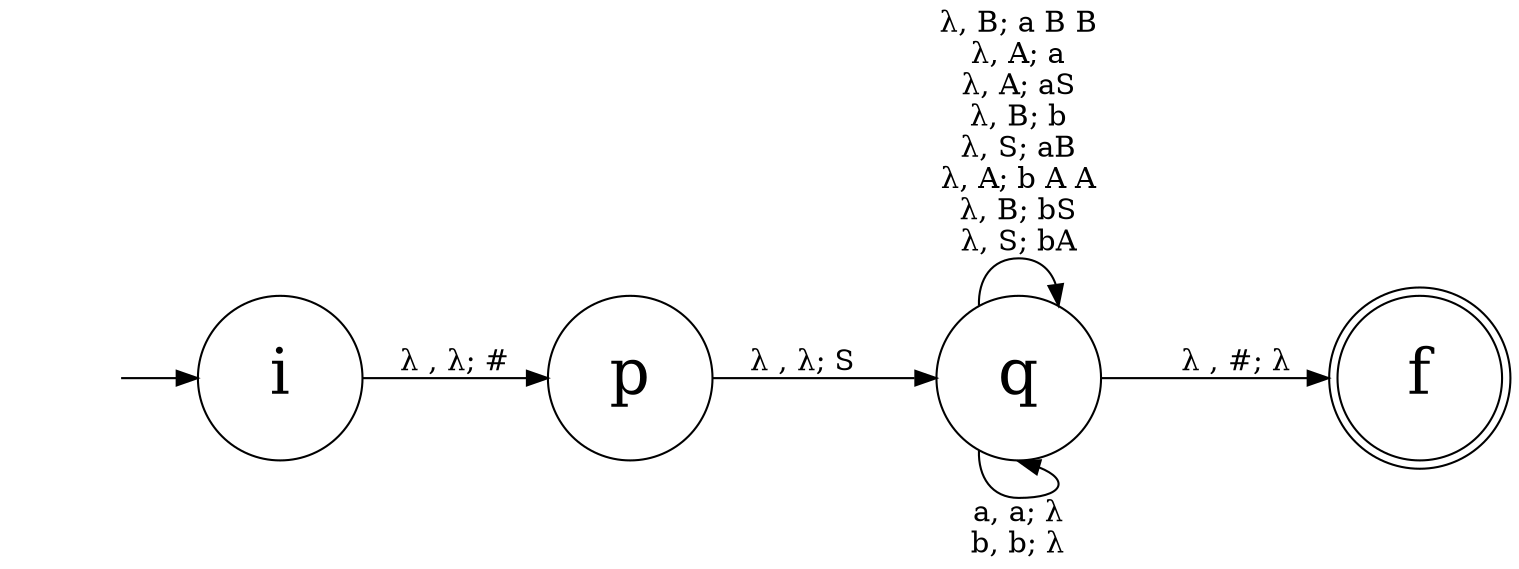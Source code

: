 digraph grafo {
	node [fontsize=18 height=1.1]
	diredgeconstraints=True rankdir=LR
	node [fontcolor=black shape=none]
	""
	node [shape=circle]
	i [fontsize=30]
	p [fontsize=30]
	q [fontsize=30]
	node [shape=doublecircle]
	f [fontsize=30]
	node [shape=circle]
	"" -> i [label=""]
	i -> p [label="λ , λ; #"]
	p -> q [label="λ , λ; S"]
	q -> q [label="λ, B; a B B
λ, A; a
λ, A; aS
λ, B; b
λ, S; aB
λ, A; b A A
λ, B; bS
λ, S; bA
"]
	q -> q:s [label="a, a; λ
b, b; λ
"]
	q -> f [label="λ , #; λ"]
}
